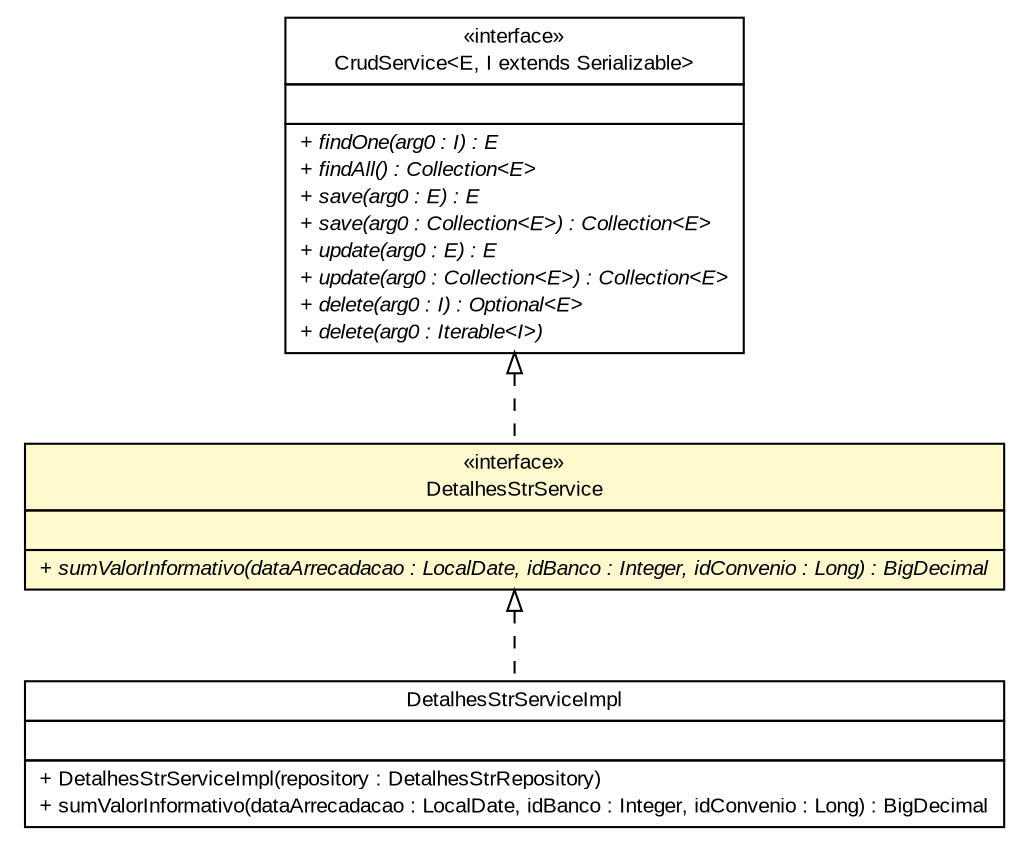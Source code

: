 #!/usr/local/bin/dot
#
# Class diagram 
# Generated by UMLGraph version R5_6 (http://www.umlgraph.org/)
#

digraph G {
	edge [fontname="arial",fontsize=10,labelfontname="arial",labelfontsize=10];
	node [fontname="arial",fontsize=10,shape=plaintext];
	nodesep=0.25;
	ranksep=0.5;
	// br.gov.to.sefaz.arr.processamento.service.DetalhesStrService
	c78620 [label=<<table title="br.gov.to.sefaz.arr.processamento.service.DetalhesStrService" border="0" cellborder="1" cellspacing="0" cellpadding="2" port="p" bgcolor="lemonChiffon" href="./DetalhesStrService.html">
		<tr><td><table border="0" cellspacing="0" cellpadding="1">
<tr><td align="center" balign="center"> &#171;interface&#187; </td></tr>
<tr><td align="center" balign="center"> DetalhesStrService </td></tr>
		</table></td></tr>
		<tr><td><table border="0" cellspacing="0" cellpadding="1">
<tr><td align="left" balign="left">  </td></tr>
		</table></td></tr>
		<tr><td><table border="0" cellspacing="0" cellpadding="1">
<tr><td align="left" balign="left"><font face="arial italic" point-size="10.0"> + sumValorInformativo(dataArrecadacao : LocalDate, idBanco : Integer, idConvenio : Long) : BigDecimal </font></td></tr>
		</table></td></tr>
		</table>>, URL="./DetalhesStrService.html", fontname="arial", fontcolor="black", fontsize=10.0];
	// br.gov.to.sefaz.arr.processamento.service.impl.DetalhesStrServiceImpl
	c78633 [label=<<table title="br.gov.to.sefaz.arr.processamento.service.impl.DetalhesStrServiceImpl" border="0" cellborder="1" cellspacing="0" cellpadding="2" port="p" href="./impl/DetalhesStrServiceImpl.html">
		<tr><td><table border="0" cellspacing="0" cellpadding="1">
<tr><td align="center" balign="center"> DetalhesStrServiceImpl </td></tr>
		</table></td></tr>
		<tr><td><table border="0" cellspacing="0" cellpadding="1">
<tr><td align="left" balign="left">  </td></tr>
		</table></td></tr>
		<tr><td><table border="0" cellspacing="0" cellpadding="1">
<tr><td align="left" balign="left"> + DetalhesStrServiceImpl(repository : DetalhesStrRepository) </td></tr>
<tr><td align="left" balign="left"> + sumValorInformativo(dataArrecadacao : LocalDate, idBanco : Integer, idConvenio : Long) : BigDecimal </td></tr>
		</table></td></tr>
		</table>>, URL="./impl/DetalhesStrServiceImpl.html", fontname="arial", fontcolor="black", fontsize=10.0];
	//br.gov.to.sefaz.arr.processamento.service.DetalhesStrService implements br.gov.to.sefaz.business.service.CrudService<E, I extends java.io.Serializable>
	c78677:p -> c78620:p [dir=back,arrowtail=empty,style=dashed];
	//br.gov.to.sefaz.arr.processamento.service.impl.DetalhesStrServiceImpl implements br.gov.to.sefaz.arr.processamento.service.DetalhesStrService
	c78620:p -> c78633:p [dir=back,arrowtail=empty,style=dashed];
	// br.gov.to.sefaz.business.service.CrudService<E, I extends java.io.Serializable>
	c78677 [label=<<table title="br.gov.to.sefaz.business.service.CrudService" border="0" cellborder="1" cellspacing="0" cellpadding="2" port="p" href="http://java.sun.com/j2se/1.4.2/docs/api/br/gov/to/sefaz/business/service/CrudService.html">
		<tr><td><table border="0" cellspacing="0" cellpadding="1">
<tr><td align="center" balign="center"> &#171;interface&#187; </td></tr>
<tr><td align="center" balign="center"> CrudService&lt;E, I extends Serializable&gt; </td></tr>
		</table></td></tr>
		<tr><td><table border="0" cellspacing="0" cellpadding="1">
<tr><td align="left" balign="left">  </td></tr>
		</table></td></tr>
		<tr><td><table border="0" cellspacing="0" cellpadding="1">
<tr><td align="left" balign="left"><font face="arial italic" point-size="10.0"> + findOne(arg0 : I) : E </font></td></tr>
<tr><td align="left" balign="left"><font face="arial italic" point-size="10.0"> + findAll() : Collection&lt;E&gt; </font></td></tr>
<tr><td align="left" balign="left"><font face="arial italic" point-size="10.0"> + save(arg0 : E) : E </font></td></tr>
<tr><td align="left" balign="left"><font face="arial italic" point-size="10.0"> + save(arg0 : Collection&lt;E&gt;) : Collection&lt;E&gt; </font></td></tr>
<tr><td align="left" balign="left"><font face="arial italic" point-size="10.0"> + update(arg0 : E) : E </font></td></tr>
<tr><td align="left" balign="left"><font face="arial italic" point-size="10.0"> + update(arg0 : Collection&lt;E&gt;) : Collection&lt;E&gt; </font></td></tr>
<tr><td align="left" balign="left"><font face="arial italic" point-size="10.0"> + delete(arg0 : I) : Optional&lt;E&gt; </font></td></tr>
<tr><td align="left" balign="left"><font face="arial italic" point-size="10.0"> + delete(arg0 : Iterable&lt;I&gt;) </font></td></tr>
		</table></td></tr>
		</table>>, URL="http://java.sun.com/j2se/1.4.2/docs/api/br/gov/to/sefaz/business/service/CrudService.html", fontname="arial", fontcolor="black", fontsize=10.0];
}

